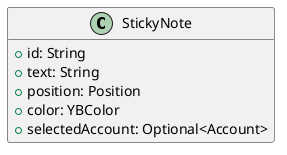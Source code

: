 @startuml
'https://plantuml.com/class-diagram

class StickyNote {
    + id: String
    + text: String
    + position: Position
    + color: YBColor
    + selectedAccount: Optional<Account>
}


hide empty members

@enduml